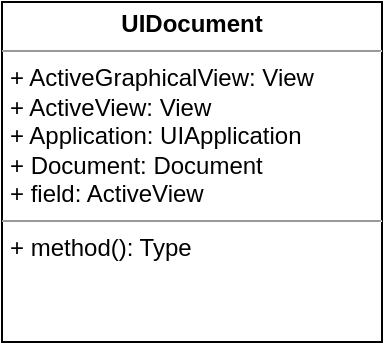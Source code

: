 <mxfile version="17.1.0" type="github"><diagram id="TqQ5rs_Xl7fgWW3-Gsn0" name="Page-1"><mxGraphModel dx="1038" dy="547" grid="1" gridSize="10" guides="1" tooltips="1" connect="1" arrows="1" fold="1" page="1" pageScale="1" pageWidth="827" pageHeight="1169" math="0" shadow="0"><root><mxCell id="0"/><mxCell id="1" parent="0"/><mxCell id="MIp9gjIRqzN3zVSWrZnk-19" value="&lt;p style=&quot;margin: 0px ; margin-top: 4px ; text-align: center&quot;&gt;&lt;b&gt;UIDocument&lt;/b&gt;&lt;/p&gt;&lt;hr size=&quot;1&quot;&gt;&lt;p style=&quot;margin: 0px ; margin-left: 4px&quot;&gt;+ ActiveGraphicalView: View&lt;/p&gt;&lt;p style=&quot;margin: 0px ; margin-left: 4px&quot;&gt;+ ActiveView: View&lt;br&gt;&lt;/p&gt;&lt;p style=&quot;margin: 0px ; margin-left: 4px&quot;&gt;+ Application: UIApplication&lt;/p&gt;&lt;p style=&quot;margin: 0px ; margin-left: 4px&quot;&gt;+ Document: Document&lt;br&gt;&lt;/p&gt;&lt;p style=&quot;margin: 0px ; margin-left: 4px&quot;&gt;+ field: ActiveView&lt;br&gt;&lt;/p&gt;&lt;hr size=&quot;1&quot;&gt;&lt;p style=&quot;margin: 0px ; margin-left: 4px&quot;&gt;+ method(): Type&lt;/p&gt;" style="verticalAlign=top;align=left;overflow=fill;fontSize=12;fontFamily=Helvetica;html=1;" vertex="1" parent="1"><mxGeometry x="150" y="150" width="190" height="170" as="geometry"/></mxCell></root></mxGraphModel></diagram></mxfile>